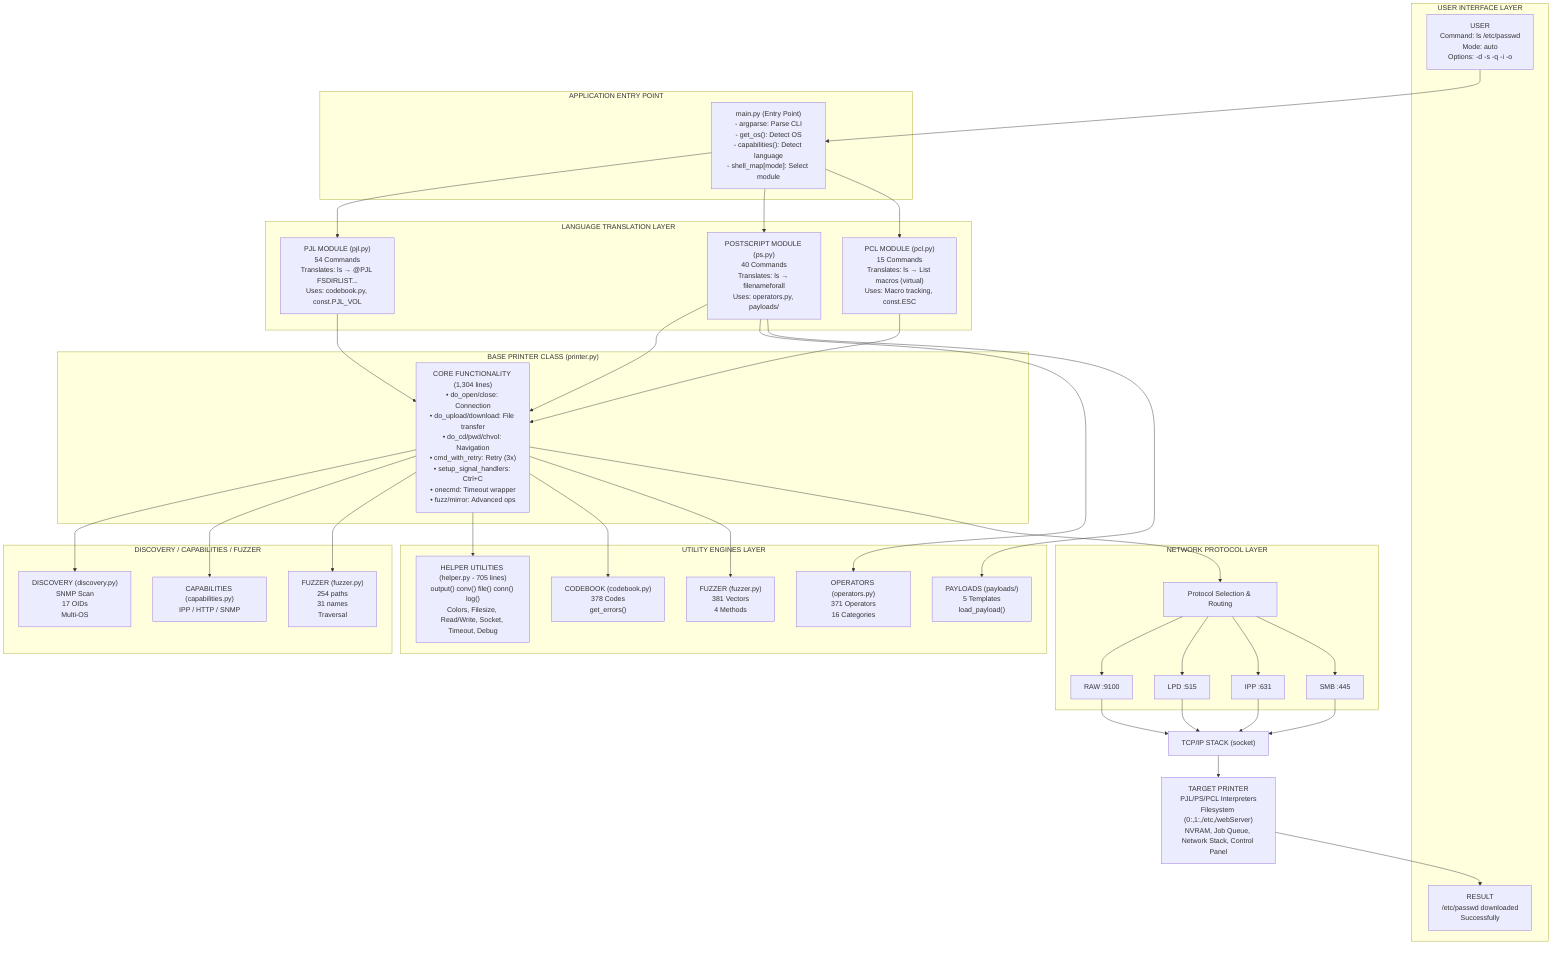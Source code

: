 %% PrinterReaper v2.4.2 - Architecture Visual (from ARCHITECTURE_VISUAL.txt)
%% Generates: diagrams/png/architecture_ascii_visual.png
flowchart TB

  %% User Interface Layer
  subgraph UIL["USER INTERFACE LAYER"]
    U["USER\nCommand: ls /etc/passwd\nMode: auto\nOptions: -d -s -q -i -o"]
    RSLT["RESULT\n/etc/passwd downloaded\nSuccessfully"]
  end

  %% Application Entry Point
  subgraph EP["APPLICATION ENTRY POINT"]
    MAIN["main.py (Entry Point)\n- argparse: Parse CLI\n- get_os(): Detect OS\n- capabilities(): Detect language\n- shell_map[mode]: Select module"]
  end

  %% Language Translation Layer
  subgraph LTL["LANGUAGE TRANSLATION LAYER"]
    PJL["PJL MODULE (pjl.py)\n54 Commands\nTranslates: ls → @PJL FSDIRLIST...\nUses: codebook.py, const.PJL_VOL"]
    PS["POSTSCRIPT MODULE (ps.py)\n40 Commands\nTranslates: ls → filenameforall\nUses: operators.py, payloads/"]
    PCL["PCL MODULE (pcl.py)\n15 Commands\nTranslates: ls → List macros (virtual)\nUses: Macro tracking, const.ESC"]
  end

  %% Base Printer Class
  subgraph BPC["BASE PRINTER CLASS (printer.py)"]
  CORE["CORE FUNCTIONALITY (1,304 lines)\n• do_open/close: Connection\n• do_upload/download: File transfer\n• do_cd/pwd/chvol: Navigation\n• cmd_with_retry: Retry (3x)\n• setup_signal_handlers: Ctrl+C\n• onecmd: Timeout wrapper\n• fuzz/mirror: Advanced ops"]
  end

  %% Discovery / Capabilities / Fuzzer
  subgraph DCF["DISCOVERY / CAPABILITIES / FUZZER"]
    DISC["DISCOVERY (discovery.py)\nSNMP Scan\n17 OIDs\nMulti-OS"]
    CAP["CAPABILITIES (capabilities.py)\nIPP / HTTP / SNMP"]
    FZZ["FUZZER (fuzzer.py)\n254 paths\n31 names\nTraversal"]
  end

  %% Utility Engines Layer
  subgraph UEL["UTILITY ENGINES LAYER"]
    HLP["HELPER UTILITIES (helper.py - 705 lines)\noutput() conv() file() conn() log()\nColors, Filesize, Read/Write, Socket, Timeout, Debug"]
    CBK["CODEBOOK (codebook.py)\n378 Codes\nget_errors()"]
    OPS["OPERATORS (operators.py)\n371 Operators\n16 Categories"]
    PAY["PAYLOADS (payloads/)\n5 Templates\nload_payload()"]
    FZ2["FUZZER (fuzzer.py)\n381 Vectors\n4 Methods"]
  end

  %% Network Protocol Layer
  subgraph NPL["NETWORK PROTOCOL LAYER"]
    ROUTE["Protocol Selection & Routing"]
    RAW["RAW :9100"]
    LPD["LPD :515"]
    IPP["IPP :631"]
    SMB["SMB :445"]
  end

  %% TCP/IP and Target
  TCP["TCP/IP STACK (socket)"]
  PRN["TARGET PRINTER\nPJL/PS/PCL Interpreters\nFilesystem (0:,1:,/etc,/webServer)\nNVRAM, Job Queue, Network Stack, Control Panel"]

  %% Flows
  U --> MAIN
  MAIN --> PJL
  MAIN --> PS
  MAIN --> PCL
  PJL --> CORE
  PS --> CORE
  PCL --> CORE
  CORE --> DISC
  CORE --> CAP
  CORE --> FZZ
  CORE --> HLP
  CORE --> CBK
  CORE --> FZ2
  PS --> OPS
  PS --> PAY
  CORE --> ROUTE
  ROUTE --> RAW
  ROUTE --> LPD
  ROUTE --> IPP
  ROUTE --> SMB
  RAW --> TCP --> PRN
  LPD --> TCP
  IPP --> TCP
  SMB --> TCP
  PRN --> RSLT